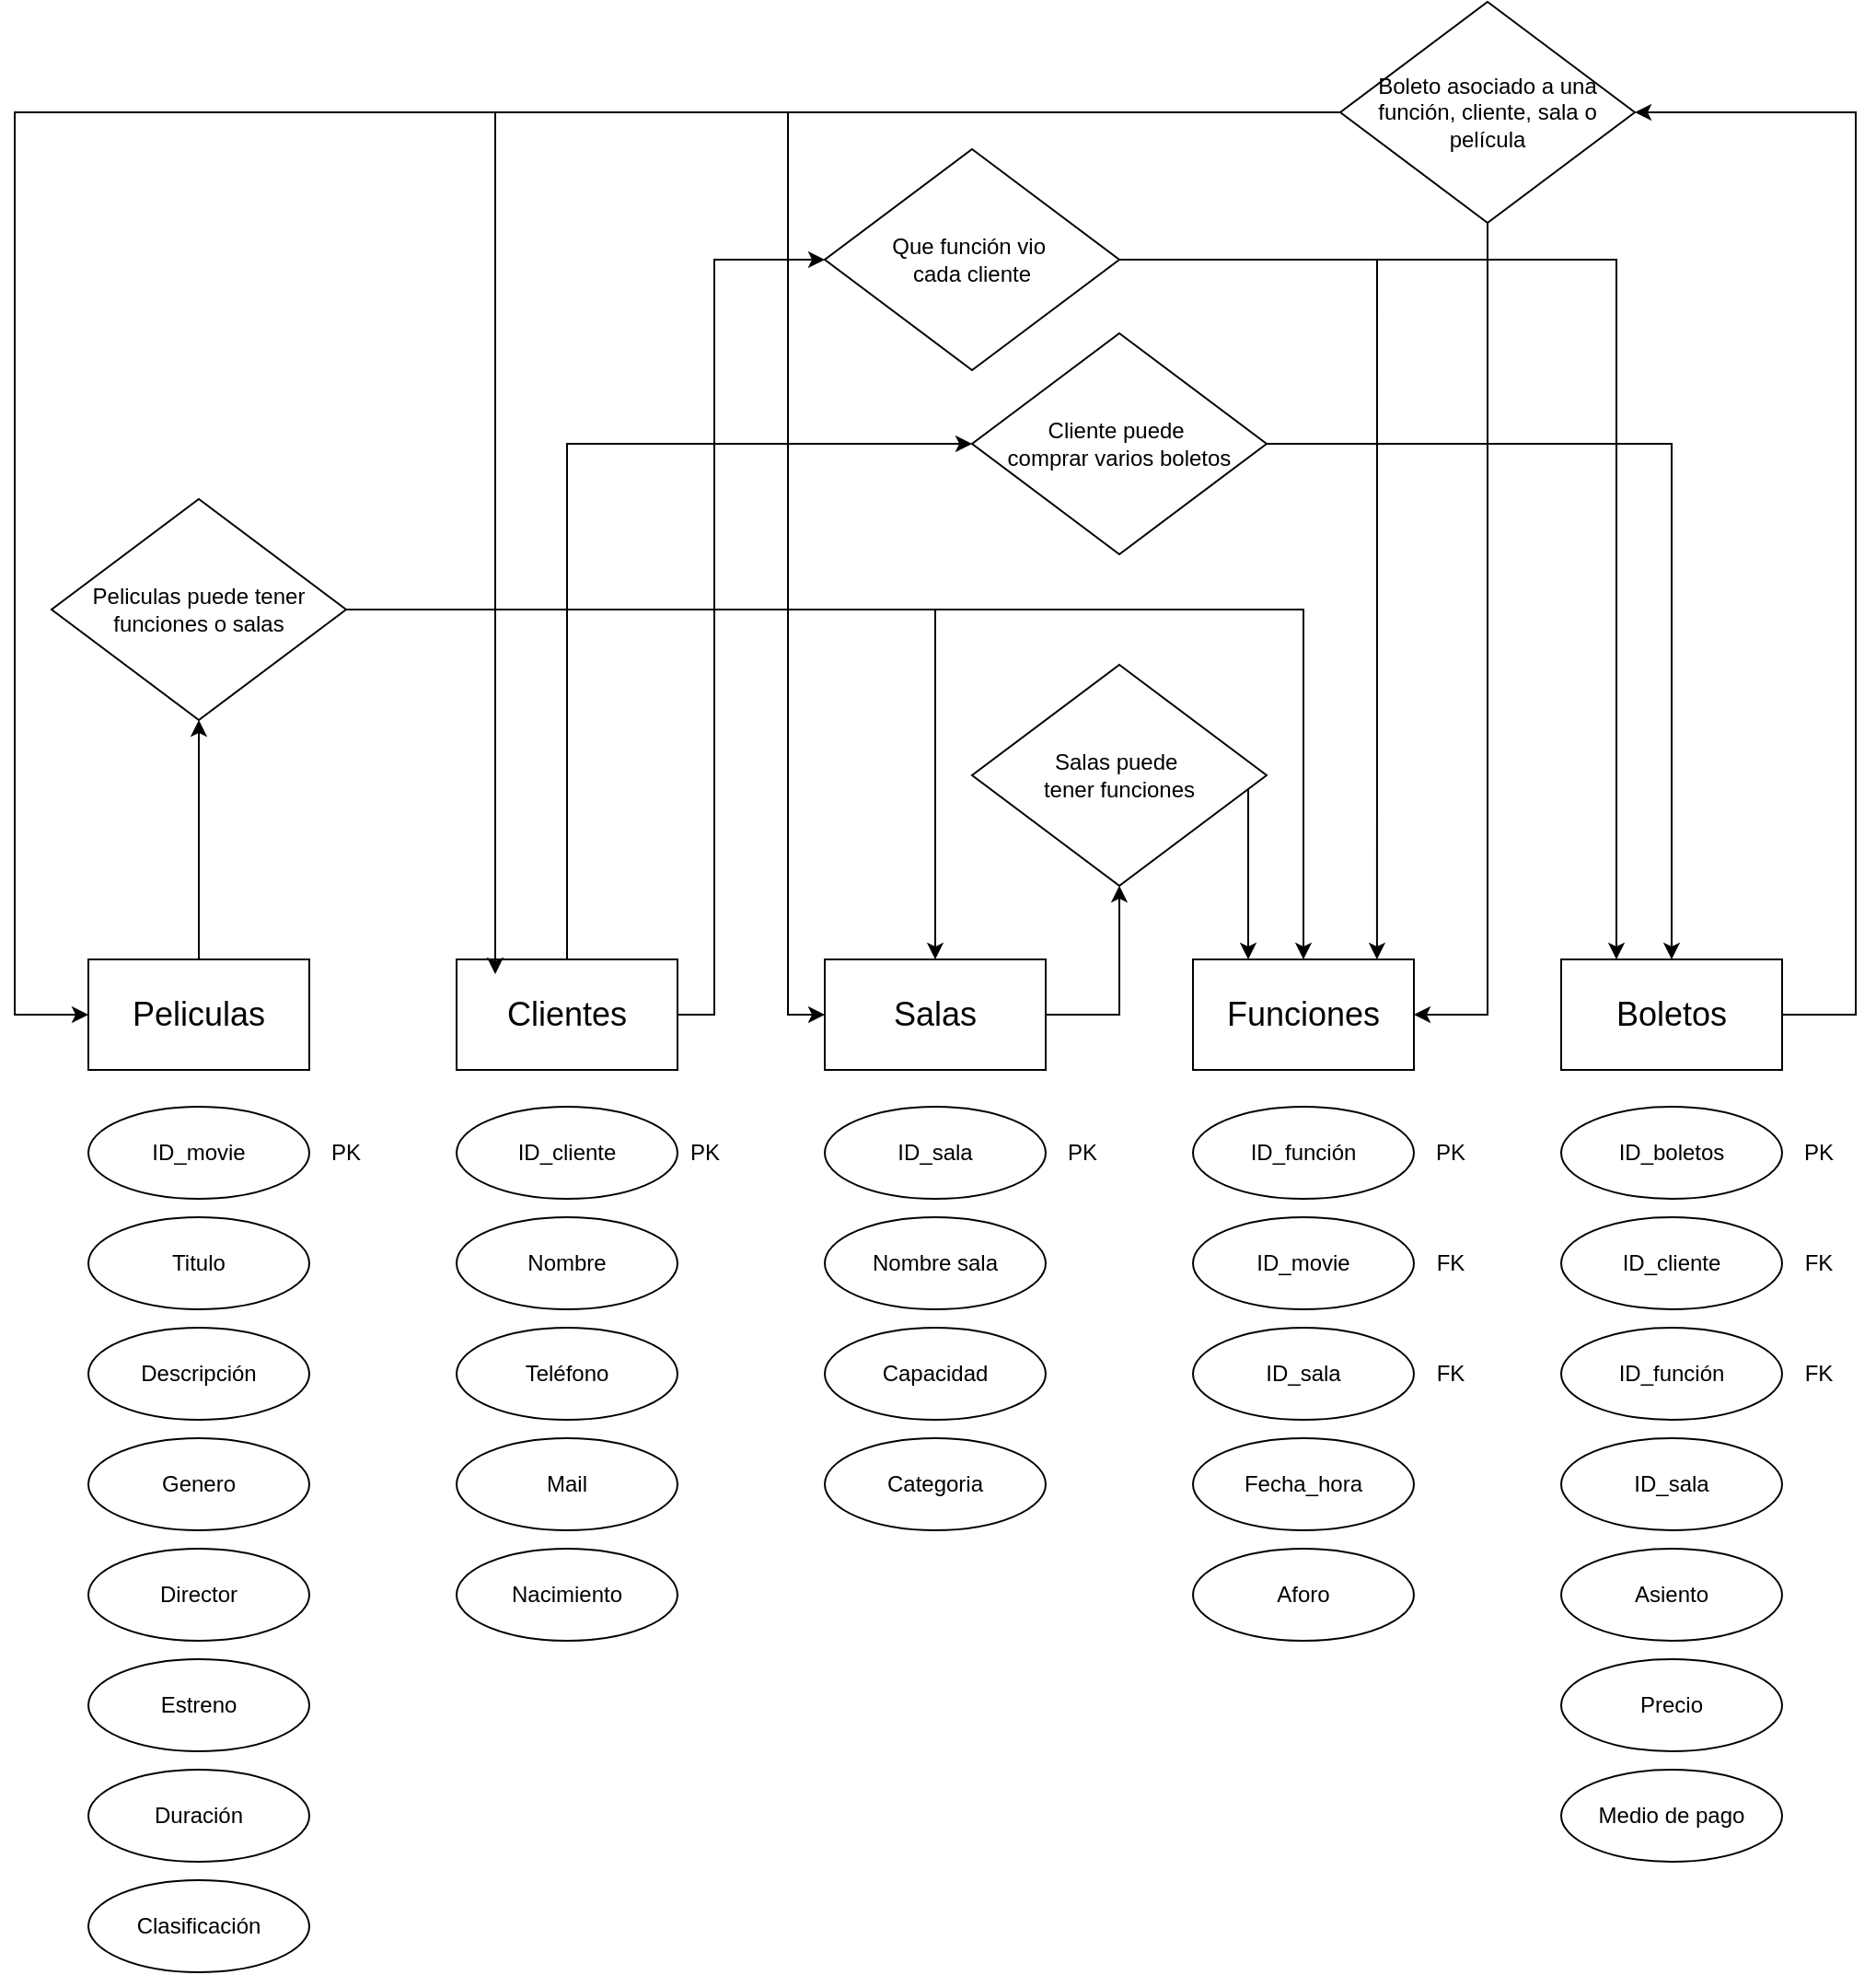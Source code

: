 <mxfile version="26.1.2">
  <diagram id="R2lEEEUBdFMjLlhIrx00" name="Page-1">
    <mxGraphModel dx="1035" dy="1601" grid="1" gridSize="10" guides="1" tooltips="1" connect="1" arrows="1" fold="1" page="1" pageScale="1" pageWidth="850" pageHeight="1100" math="0" shadow="0" extFonts="Permanent Marker^https://fonts.googleapis.com/css?family=Permanent+Marker">
      <root>
        <mxCell id="0" />
        <mxCell id="1" parent="0" />
        <mxCell id="nupWH-TZX9njY6qI5B7A-60" style="edgeStyle=orthogonalEdgeStyle;rounded=0;orthogonalLoop=1;jettySize=auto;html=1;entryX=0.5;entryY=1;entryDx=0;entryDy=0;" parent="1" source="nupWH-TZX9njY6qI5B7A-1" target="nupWH-TZX9njY6qI5B7A-59" edge="1">
          <mxGeometry relative="1" as="geometry" />
        </mxCell>
        <mxCell id="nupWH-TZX9njY6qI5B7A-1" value="&lt;font style=&quot;font-size: 18px;&quot;&gt;Peliculas&lt;/font&gt;" style="rounded=0;whiteSpace=wrap;html=1;" parent="1" vertex="1">
          <mxGeometry x="120" y="80" width="120" height="60" as="geometry" />
        </mxCell>
        <mxCell id="nupWH-TZX9njY6qI5B7A-57" style="edgeStyle=orthogonalEdgeStyle;rounded=0;orthogonalLoop=1;jettySize=auto;html=1;entryX=0;entryY=0.5;entryDx=0;entryDy=0;" parent="1" source="nupWH-TZX9njY6qI5B7A-2" target="nupWH-TZX9njY6qI5B7A-53" edge="1">
          <mxGeometry relative="1" as="geometry">
            <Array as="points">
              <mxPoint x="380" y="-200" />
            </Array>
          </mxGeometry>
        </mxCell>
        <mxCell id="nupWH-TZX9njY6qI5B7A-74" style="edgeStyle=orthogonalEdgeStyle;rounded=0;orthogonalLoop=1;jettySize=auto;html=1;entryX=0;entryY=0.5;entryDx=0;entryDy=0;" parent="1" source="nupWH-TZX9njY6qI5B7A-2" target="nupWH-TZX9njY6qI5B7A-73" edge="1">
          <mxGeometry relative="1" as="geometry">
            <Array as="points">
              <mxPoint x="460" y="110" />
              <mxPoint x="460" y="-300" />
            </Array>
          </mxGeometry>
        </mxCell>
        <mxCell id="nupWH-TZX9njY6qI5B7A-2" value="&lt;font style=&quot;font-size: 18px;&quot;&gt;Clientes&lt;/font&gt;" style="rounded=0;whiteSpace=wrap;html=1;" parent="1" vertex="1">
          <mxGeometry x="320" y="80" width="120" height="60" as="geometry" />
        </mxCell>
        <mxCell id="nupWH-TZX9njY6qI5B7A-65" style="edgeStyle=orthogonalEdgeStyle;rounded=0;orthogonalLoop=1;jettySize=auto;html=1;entryX=0.5;entryY=1;entryDx=0;entryDy=0;" parent="1" source="nupWH-TZX9njY6qI5B7A-3" target="nupWH-TZX9njY6qI5B7A-63" edge="1">
          <mxGeometry relative="1" as="geometry">
            <Array as="points">
              <mxPoint x="680" y="110" />
            </Array>
          </mxGeometry>
        </mxCell>
        <mxCell id="nupWH-TZX9njY6qI5B7A-3" value="&lt;font style=&quot;font-size: 18px;&quot;&gt;Salas&lt;/font&gt;" style="rounded=0;whiteSpace=wrap;html=1;" parent="1" vertex="1">
          <mxGeometry x="520" y="80" width="120" height="60" as="geometry" />
        </mxCell>
        <mxCell id="nupWH-TZX9njY6qI5B7A-4" value="&lt;font style=&quot;font-size: 18px;&quot;&gt;Funciones&lt;/font&gt;" style="rounded=0;whiteSpace=wrap;html=1;" parent="1" vertex="1">
          <mxGeometry x="720" y="80" width="120" height="60" as="geometry" />
        </mxCell>
        <mxCell id="nupWH-TZX9njY6qI5B7A-68" style="edgeStyle=orthogonalEdgeStyle;rounded=0;orthogonalLoop=1;jettySize=auto;html=1;entryX=1;entryY=0.5;entryDx=0;entryDy=0;" parent="1" source="nupWH-TZX9njY6qI5B7A-5" target="nupWH-TZX9njY6qI5B7A-67" edge="1">
          <mxGeometry relative="1" as="geometry">
            <Array as="points">
              <mxPoint x="1080" y="110" />
              <mxPoint x="1080" y="-380" />
            </Array>
          </mxGeometry>
        </mxCell>
        <mxCell id="nupWH-TZX9njY6qI5B7A-5" value="&lt;font style=&quot;font-size: 18px;&quot;&gt;Boletos&lt;/font&gt;" style="rounded=0;whiteSpace=wrap;html=1;" parent="1" vertex="1">
          <mxGeometry x="920" y="80" width="120" height="60" as="geometry" />
        </mxCell>
        <mxCell id="nupWH-TZX9njY6qI5B7A-6" value="ID_movie" style="ellipse;whiteSpace=wrap;html=1;" parent="1" vertex="1">
          <mxGeometry x="120" y="160" width="120" height="50" as="geometry" />
        </mxCell>
        <mxCell id="nupWH-TZX9njY6qI5B7A-7" value="Titulo" style="ellipse;whiteSpace=wrap;html=1;" parent="1" vertex="1">
          <mxGeometry x="120" y="220" width="120" height="50" as="geometry" />
        </mxCell>
        <mxCell id="nupWH-TZX9njY6qI5B7A-8" value="Director" style="ellipse;whiteSpace=wrap;html=1;" parent="1" vertex="1">
          <mxGeometry x="120" y="400" width="120" height="50" as="geometry" />
        </mxCell>
        <mxCell id="nupWH-TZX9njY6qI5B7A-9" value="Estreno" style="ellipse;whiteSpace=wrap;html=1;" parent="1" vertex="1">
          <mxGeometry x="120" y="460" width="120" height="50" as="geometry" />
        </mxCell>
        <mxCell id="nupWH-TZX9njY6qI5B7A-13" value="Clasificación" style="ellipse;whiteSpace=wrap;html=1;" parent="1" vertex="1">
          <mxGeometry x="120" y="580" width="120" height="50" as="geometry" />
        </mxCell>
        <mxCell id="nupWH-TZX9njY6qI5B7A-14" value="Duración" style="ellipse;whiteSpace=wrap;html=1;" parent="1" vertex="1">
          <mxGeometry x="120" y="520" width="120" height="50" as="geometry" />
        </mxCell>
        <mxCell id="nupWH-TZX9njY6qI5B7A-15" value="Descripción" style="ellipse;whiteSpace=wrap;html=1;" parent="1" vertex="1">
          <mxGeometry x="120" y="280" width="120" height="50" as="geometry" />
        </mxCell>
        <mxCell id="nupWH-TZX9njY6qI5B7A-16" value="ID_cliente" style="ellipse;whiteSpace=wrap;html=1;" parent="1" vertex="1">
          <mxGeometry x="320" y="160" width="120" height="50" as="geometry" />
        </mxCell>
        <mxCell id="nupWH-TZX9njY6qI5B7A-17" value="Nombre" style="ellipse;whiteSpace=wrap;html=1;" parent="1" vertex="1">
          <mxGeometry x="320" y="220" width="120" height="50" as="geometry" />
        </mxCell>
        <mxCell id="nupWH-TZX9njY6qI5B7A-18" value="Teléfono" style="ellipse;whiteSpace=wrap;html=1;" parent="1" vertex="1">
          <mxGeometry x="320" y="280" width="120" height="50" as="geometry" />
        </mxCell>
        <mxCell id="nupWH-TZX9njY6qI5B7A-19" value="Mail" style="ellipse;whiteSpace=wrap;html=1;" parent="1" vertex="1">
          <mxGeometry x="320" y="340" width="120" height="50" as="geometry" />
        </mxCell>
        <mxCell id="nupWH-TZX9njY6qI5B7A-23" value="ID_sala" style="ellipse;whiteSpace=wrap;html=1;" parent="1" vertex="1">
          <mxGeometry x="520" y="160" width="120" height="50" as="geometry" />
        </mxCell>
        <mxCell id="nupWH-TZX9njY6qI5B7A-24" value="Nombre sala" style="ellipse;whiteSpace=wrap;html=1;" parent="1" vertex="1">
          <mxGeometry x="520" y="220" width="120" height="50" as="geometry" />
        </mxCell>
        <mxCell id="nupWH-TZX9njY6qI5B7A-25" value="Capacidad" style="ellipse;whiteSpace=wrap;html=1;" parent="1" vertex="1">
          <mxGeometry x="520" y="280" width="120" height="50" as="geometry" />
        </mxCell>
        <mxCell id="nupWH-TZX9njY6qI5B7A-30" value="ID_función" style="ellipse;whiteSpace=wrap;html=1;" parent="1" vertex="1">
          <mxGeometry x="720" y="160" width="120" height="50" as="geometry" />
        </mxCell>
        <mxCell id="nupWH-TZX9njY6qI5B7A-31" value="ID_movie" style="ellipse;whiteSpace=wrap;html=1;" parent="1" vertex="1">
          <mxGeometry x="720" y="220" width="120" height="50" as="geometry" />
        </mxCell>
        <mxCell id="nupWH-TZX9njY6qI5B7A-32" value="ID_sala" style="ellipse;whiteSpace=wrap;html=1;" parent="1" vertex="1">
          <mxGeometry x="720" y="280" width="120" height="50" as="geometry" />
        </mxCell>
        <mxCell id="nupWH-TZX9njY6qI5B7A-33" value="Aforo" style="ellipse;whiteSpace=wrap;html=1;" parent="1" vertex="1">
          <mxGeometry x="720" y="400" width="120" height="50" as="geometry" />
        </mxCell>
        <mxCell id="nupWH-TZX9njY6qI5B7A-37" value="ID_boletos" style="ellipse;whiteSpace=wrap;html=1;" parent="1" vertex="1">
          <mxGeometry x="920" y="160" width="120" height="50" as="geometry" />
        </mxCell>
        <mxCell id="nupWH-TZX9njY6qI5B7A-38" value="ID_cliente" style="ellipse;whiteSpace=wrap;html=1;" parent="1" vertex="1">
          <mxGeometry x="920" y="220" width="120" height="50" as="geometry" />
        </mxCell>
        <mxCell id="nupWH-TZX9njY6qI5B7A-39" value="ID_función" style="ellipse;whiteSpace=wrap;html=1;" parent="1" vertex="1">
          <mxGeometry x="920" y="280" width="120" height="50" as="geometry" />
        </mxCell>
        <mxCell id="nupWH-TZX9njY6qI5B7A-40" value="ID_sala" style="ellipse;whiteSpace=wrap;html=1;" parent="1" vertex="1">
          <mxGeometry x="920" y="340" width="120" height="50" as="geometry" />
        </mxCell>
        <mxCell id="nupWH-TZX9njY6qI5B7A-42" value="Precio" style="ellipse;whiteSpace=wrap;html=1;" parent="1" vertex="1">
          <mxGeometry x="920" y="460" width="120" height="50" as="geometry" />
        </mxCell>
        <mxCell id="nupWH-TZX9njY6qI5B7A-43" value="Asiento" style="ellipse;whiteSpace=wrap;html=1;" parent="1" vertex="1">
          <mxGeometry x="920" y="400" width="120" height="50" as="geometry" />
        </mxCell>
        <mxCell id="nupWH-TZX9njY6qI5B7A-44" value="PK" style="text;html=1;align=center;verticalAlign=middle;whiteSpace=wrap;rounded=0;" parent="1" vertex="1">
          <mxGeometry x="230" y="170" width="60" height="30" as="geometry" />
        </mxCell>
        <mxCell id="nupWH-TZX9njY6qI5B7A-45" value="PK" style="text;html=1;align=center;verticalAlign=middle;whiteSpace=wrap;rounded=0;" parent="1" vertex="1">
          <mxGeometry x="425" y="170" width="60" height="30" as="geometry" />
        </mxCell>
        <mxCell id="nupWH-TZX9njY6qI5B7A-46" value="PK" style="text;html=1;align=center;verticalAlign=middle;whiteSpace=wrap;rounded=0;" parent="1" vertex="1">
          <mxGeometry x="630" y="170" width="60" height="30" as="geometry" />
        </mxCell>
        <mxCell id="nupWH-TZX9njY6qI5B7A-47" value="PK" style="text;html=1;align=center;verticalAlign=middle;whiteSpace=wrap;rounded=0;" parent="1" vertex="1">
          <mxGeometry x="830" y="170" width="60" height="30" as="geometry" />
        </mxCell>
        <mxCell id="nupWH-TZX9njY6qI5B7A-48" value="PK" style="text;html=1;align=center;verticalAlign=middle;whiteSpace=wrap;rounded=0;" parent="1" vertex="1">
          <mxGeometry x="1030" y="170" width="60" height="30" as="geometry" />
        </mxCell>
        <mxCell id="nupWH-TZX9njY6qI5B7A-49" value="FK" style="text;html=1;align=center;verticalAlign=middle;whiteSpace=wrap;rounded=0;" parent="1" vertex="1">
          <mxGeometry x="830" y="230" width="60" height="30" as="geometry" />
        </mxCell>
        <mxCell id="nupWH-TZX9njY6qI5B7A-50" value="FK" style="text;html=1;align=center;verticalAlign=middle;whiteSpace=wrap;rounded=0;" parent="1" vertex="1">
          <mxGeometry x="830" y="290" width="60" height="30" as="geometry" />
        </mxCell>
        <mxCell id="nupWH-TZX9njY6qI5B7A-51" value="FK" style="text;html=1;align=center;verticalAlign=middle;whiteSpace=wrap;rounded=0;" parent="1" vertex="1">
          <mxGeometry x="1030" y="230" width="60" height="30" as="geometry" />
        </mxCell>
        <mxCell id="nupWH-TZX9njY6qI5B7A-52" value="FK" style="text;html=1;align=center;verticalAlign=middle;whiteSpace=wrap;rounded=0;" parent="1" vertex="1">
          <mxGeometry x="1030" y="290" width="60" height="30" as="geometry" />
        </mxCell>
        <mxCell id="nupWH-TZX9njY6qI5B7A-58" style="edgeStyle=orthogonalEdgeStyle;rounded=0;orthogonalLoop=1;jettySize=auto;html=1;entryX=0.5;entryY=0;entryDx=0;entryDy=0;" parent="1" source="nupWH-TZX9njY6qI5B7A-53" target="nupWH-TZX9njY6qI5B7A-5" edge="1">
          <mxGeometry relative="1" as="geometry" />
        </mxCell>
        <mxCell id="nupWH-TZX9njY6qI5B7A-53" value="Cliente puede&amp;nbsp;&lt;div&gt;comprar varios boletos&lt;/div&gt;" style="rhombus;whiteSpace=wrap;html=1;" parent="1" vertex="1">
          <mxGeometry x="600" y="-260" width="160" height="120" as="geometry" />
        </mxCell>
        <mxCell id="nupWH-TZX9njY6qI5B7A-61" style="edgeStyle=orthogonalEdgeStyle;rounded=0;orthogonalLoop=1;jettySize=auto;html=1;entryX=0.5;entryY=0;entryDx=0;entryDy=0;" parent="1" source="nupWH-TZX9njY6qI5B7A-59" target="nupWH-TZX9njY6qI5B7A-3" edge="1">
          <mxGeometry relative="1" as="geometry" />
        </mxCell>
        <mxCell id="nupWH-TZX9njY6qI5B7A-62" style="edgeStyle=orthogonalEdgeStyle;rounded=0;orthogonalLoop=1;jettySize=auto;html=1;entryX=0.5;entryY=0;entryDx=0;entryDy=0;" parent="1" source="nupWH-TZX9njY6qI5B7A-59" target="nupWH-TZX9njY6qI5B7A-4" edge="1">
          <mxGeometry relative="1" as="geometry" />
        </mxCell>
        <mxCell id="nupWH-TZX9njY6qI5B7A-59" value="Peliculas puede tener funciones o salas" style="rhombus;whiteSpace=wrap;html=1;" parent="1" vertex="1">
          <mxGeometry x="100" y="-170" width="160" height="120" as="geometry" />
        </mxCell>
        <mxCell id="nupWH-TZX9njY6qI5B7A-66" style="edgeStyle=orthogonalEdgeStyle;rounded=0;orthogonalLoop=1;jettySize=auto;html=1;entryX=0.25;entryY=0;entryDx=0;entryDy=0;" parent="1" source="nupWH-TZX9njY6qI5B7A-63" target="nupWH-TZX9njY6qI5B7A-4" edge="1">
          <mxGeometry relative="1" as="geometry">
            <Array as="points">
              <mxPoint x="720" y="20" />
              <mxPoint x="720" y="20" />
            </Array>
          </mxGeometry>
        </mxCell>
        <mxCell id="nupWH-TZX9njY6qI5B7A-63" value="Salas puede&amp;nbsp;&lt;div&gt;tener funciones&lt;/div&gt;" style="rhombus;whiteSpace=wrap;html=1;" parent="1" vertex="1">
          <mxGeometry x="600" y="-80" width="160" height="120" as="geometry" />
        </mxCell>
        <mxCell id="nupWH-TZX9njY6qI5B7A-69" style="edgeStyle=orthogonalEdgeStyle;rounded=0;orthogonalLoop=1;jettySize=auto;html=1;entryX=1;entryY=0.5;entryDx=0;entryDy=0;" parent="1" source="nupWH-TZX9njY6qI5B7A-67" target="nupWH-TZX9njY6qI5B7A-4" edge="1">
          <mxGeometry relative="1" as="geometry" />
        </mxCell>
        <mxCell id="nupWH-TZX9njY6qI5B7A-70" style="edgeStyle=orthogonalEdgeStyle;rounded=0;orthogonalLoop=1;jettySize=auto;html=1;entryX=0;entryY=0.5;entryDx=0;entryDy=0;" parent="1" source="nupWH-TZX9njY6qI5B7A-67" target="nupWH-TZX9njY6qI5B7A-3" edge="1">
          <mxGeometry relative="1" as="geometry" />
        </mxCell>
        <mxCell id="nupWH-TZX9njY6qI5B7A-72" style="edgeStyle=orthogonalEdgeStyle;rounded=0;orthogonalLoop=1;jettySize=auto;html=1;entryX=0;entryY=0.5;entryDx=0;entryDy=0;" parent="1" source="nupWH-TZX9njY6qI5B7A-67" target="nupWH-TZX9njY6qI5B7A-1" edge="1">
          <mxGeometry relative="1" as="geometry">
            <Array as="points">
              <mxPoint x="80" y="-380" />
              <mxPoint x="80" y="110" />
            </Array>
          </mxGeometry>
        </mxCell>
        <mxCell id="nupWH-TZX9njY6qI5B7A-67" value="Boleto asociado a una función, cliente, sala o película" style="rhombus;whiteSpace=wrap;html=1;" parent="1" vertex="1">
          <mxGeometry x="800" y="-440" width="160" height="120" as="geometry" />
        </mxCell>
        <mxCell id="nupWH-TZX9njY6qI5B7A-71" style="edgeStyle=orthogonalEdgeStyle;rounded=0;orthogonalLoop=1;jettySize=auto;html=1;entryX=0.175;entryY=0.133;entryDx=0;entryDy=0;entryPerimeter=0;" parent="1" source="nupWH-TZX9njY6qI5B7A-67" target="nupWH-TZX9njY6qI5B7A-2" edge="1">
          <mxGeometry relative="1" as="geometry" />
        </mxCell>
        <mxCell id="nupWH-TZX9njY6qI5B7A-75" style="edgeStyle=orthogonalEdgeStyle;rounded=0;orthogonalLoop=1;jettySize=auto;html=1;entryX=0.25;entryY=0;entryDx=0;entryDy=0;" parent="1" source="nupWH-TZX9njY6qI5B7A-73" target="nupWH-TZX9njY6qI5B7A-5" edge="1">
          <mxGeometry relative="1" as="geometry" />
        </mxCell>
        <mxCell id="nupWH-TZX9njY6qI5B7A-73" value="Que función vio&amp;nbsp;&lt;div&gt;cada cliente&lt;/div&gt;" style="rhombus;whiteSpace=wrap;html=1;" parent="1" vertex="1">
          <mxGeometry x="520" y="-360" width="160" height="120" as="geometry" />
        </mxCell>
        <mxCell id="nupWH-TZX9njY6qI5B7A-76" style="edgeStyle=orthogonalEdgeStyle;rounded=0;orthogonalLoop=1;jettySize=auto;html=1;entryX=0.833;entryY=0;entryDx=0;entryDy=0;entryPerimeter=0;" parent="1" source="nupWH-TZX9njY6qI5B7A-73" target="nupWH-TZX9njY6qI5B7A-4" edge="1">
          <mxGeometry relative="1" as="geometry" />
        </mxCell>
        <mxCell id="nupWH-TZX9njY6qI5B7A-77" value="Categoria" style="ellipse;whiteSpace=wrap;html=1;" parent="1" vertex="1">
          <mxGeometry x="520" y="340" width="120" height="50" as="geometry" />
        </mxCell>
        <mxCell id="im4eLVDFQSYscY8oToT3-1" value="Nacimiento" style="ellipse;whiteSpace=wrap;html=1;" vertex="1" parent="1">
          <mxGeometry x="320" y="400" width="120" height="50" as="geometry" />
        </mxCell>
        <mxCell id="im4eLVDFQSYscY8oToT3-2" value="Medio de pago" style="ellipse;whiteSpace=wrap;html=1;" vertex="1" parent="1">
          <mxGeometry x="920" y="520" width="120" height="50" as="geometry" />
        </mxCell>
        <mxCell id="im4eLVDFQSYscY8oToT3-4" value="Genero" style="ellipse;whiteSpace=wrap;html=1;" vertex="1" parent="1">
          <mxGeometry x="120" y="340" width="120" height="50" as="geometry" />
        </mxCell>
        <mxCell id="im4eLVDFQSYscY8oToT3-5" value="Fecha_hora" style="ellipse;whiteSpace=wrap;html=1;" vertex="1" parent="1">
          <mxGeometry x="720" y="340" width="120" height="50" as="geometry" />
        </mxCell>
      </root>
    </mxGraphModel>
  </diagram>
</mxfile>
